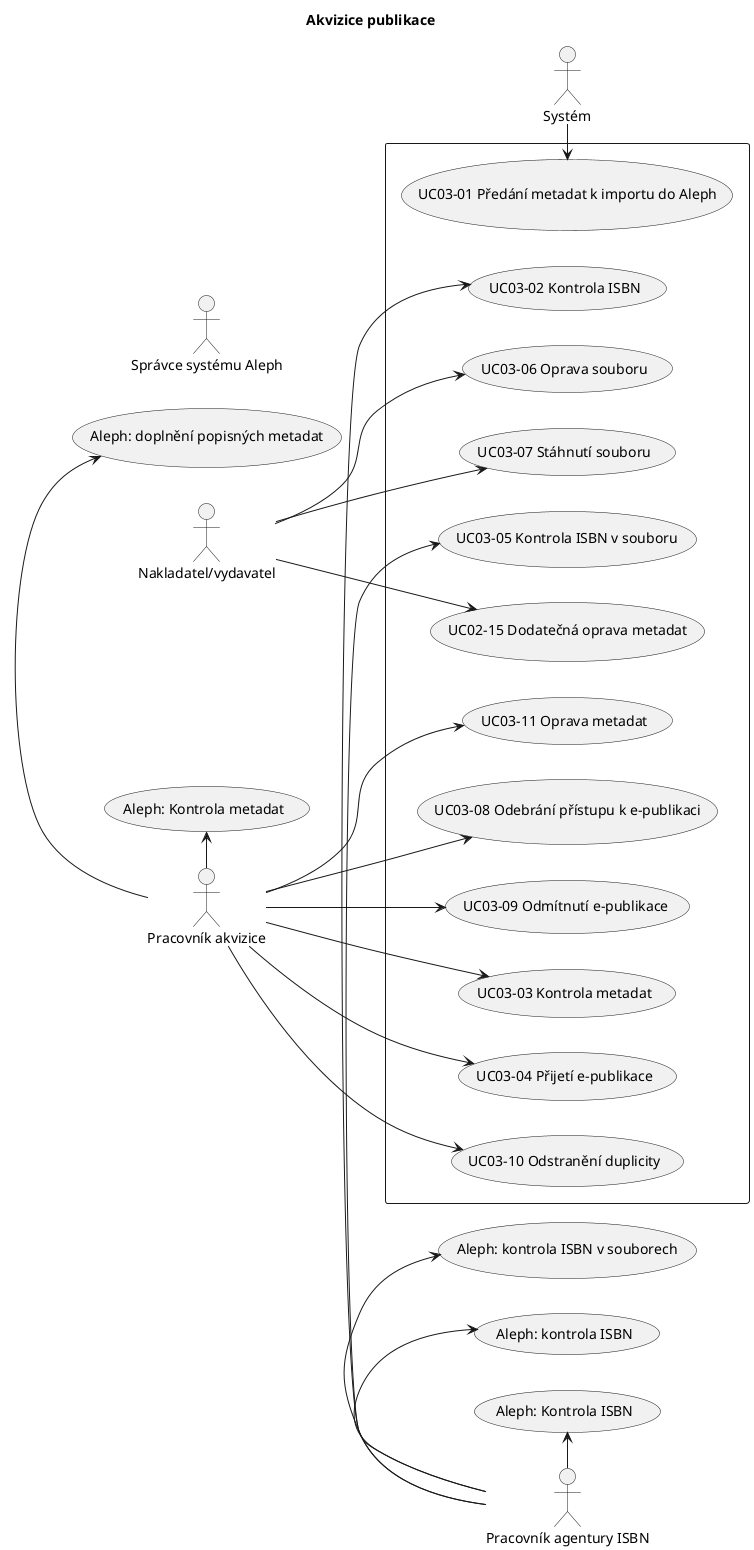 @startuml
left to right direction
title Akvizice publikace
skinparam packageStyle rect

actor :Nakladatel/vydavatel: as nakl
actor :Pracovník agentury ISBN: as isbn
actor :Pracovník akvizice: as akv
actor :Systém: as sys
actor :Správce systému Aleph: as aleph

:isbn: -left-> (Aleph: Kontrola ISBN)
:akv: -left-> (Aleph: Kontrola metadat)

rectangle  {
	   :sys: -left-> (UC03-01 Předání metadat k importu do Aleph)
	   :isbn: -left-> (UC03-02 Kontrola ISBN)
	   :akv: -left-> (UC03-03 Kontrola metadat)
	   :akv: -left-> (UC03-04 Přijetí e-publikace)
	   :isbn: -left-> (UC03-05 Kontrola ISBN v souboru)
	   :nakl: --> (UC03-06 Oprava souboru)
	   :nakl: --> (UC03-07 Stáhnutí souboru)
	   :akv: --> (UC03-08 Odebrání přístupu k e-publikaci)
	   :akv: --> (UC03-09 Odmítnutí e-publikace)
	   :akv: --> (UC03-10 Odstranění duplicity)
	   :akv: --> (UC03-11 Oprava metadat)
	   :nakl: --> (UC02-15 Dodatečná oprava metadat)
}
:akv: -left-> (Aleph: doplnění popisných metadat)
:isbn: -left-> (Aleph: kontrola ISBN)
:isbn: -left-> (Aleph: kontrola ISBN v souborech)
@enduml